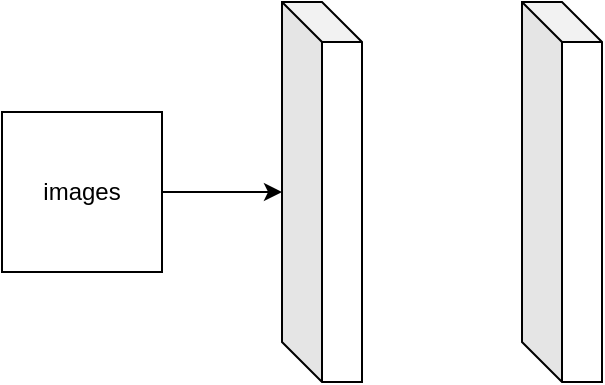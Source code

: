 <mxfile version="14.6.6" type="github">
  <diagram id="D8NKPkmcu6wGCr2dgx6K" name="Page-1">
    <mxGraphModel dx="942" dy="624" grid="1" gridSize="10" guides="1" tooltips="1" connect="1" arrows="1" fold="1" page="1" pageScale="1" pageWidth="827" pageHeight="1169" math="0" shadow="0">
      <root>
        <mxCell id="0" />
        <mxCell id="1" parent="0" />
        <mxCell id="2i0SkZTzkGKYEWNCyZpg-1" value="" style="shape=cube;whiteSpace=wrap;html=1;boundedLbl=1;backgroundOutline=1;darkOpacity=0.05;darkOpacity2=0.1;" vertex="1" parent="1">
          <mxGeometry x="160" y="200" width="40" height="190" as="geometry" />
        </mxCell>
        <mxCell id="2i0SkZTzkGKYEWNCyZpg-2" value="images" style="whiteSpace=wrap;html=1;aspect=fixed;" vertex="1" parent="1">
          <mxGeometry x="20" y="255" width="80" height="80" as="geometry" />
        </mxCell>
        <mxCell id="2i0SkZTzkGKYEWNCyZpg-3" value="" style="endArrow=classic;html=1;" edge="1" parent="1" source="2i0SkZTzkGKYEWNCyZpg-2" target="2i0SkZTzkGKYEWNCyZpg-1">
          <mxGeometry width="50" height="50" relative="1" as="geometry">
            <mxPoint x="110" y="350" as="sourcePoint" />
            <mxPoint x="160" y="300" as="targetPoint" />
          </mxGeometry>
        </mxCell>
        <mxCell id="2i0SkZTzkGKYEWNCyZpg-4" value="" style="shape=cube;whiteSpace=wrap;html=1;boundedLbl=1;backgroundOutline=1;darkOpacity=0.05;darkOpacity2=0.1;" vertex="1" parent="1">
          <mxGeometry x="280" y="200" width="40" height="190" as="geometry" />
        </mxCell>
      </root>
    </mxGraphModel>
  </diagram>
</mxfile>

